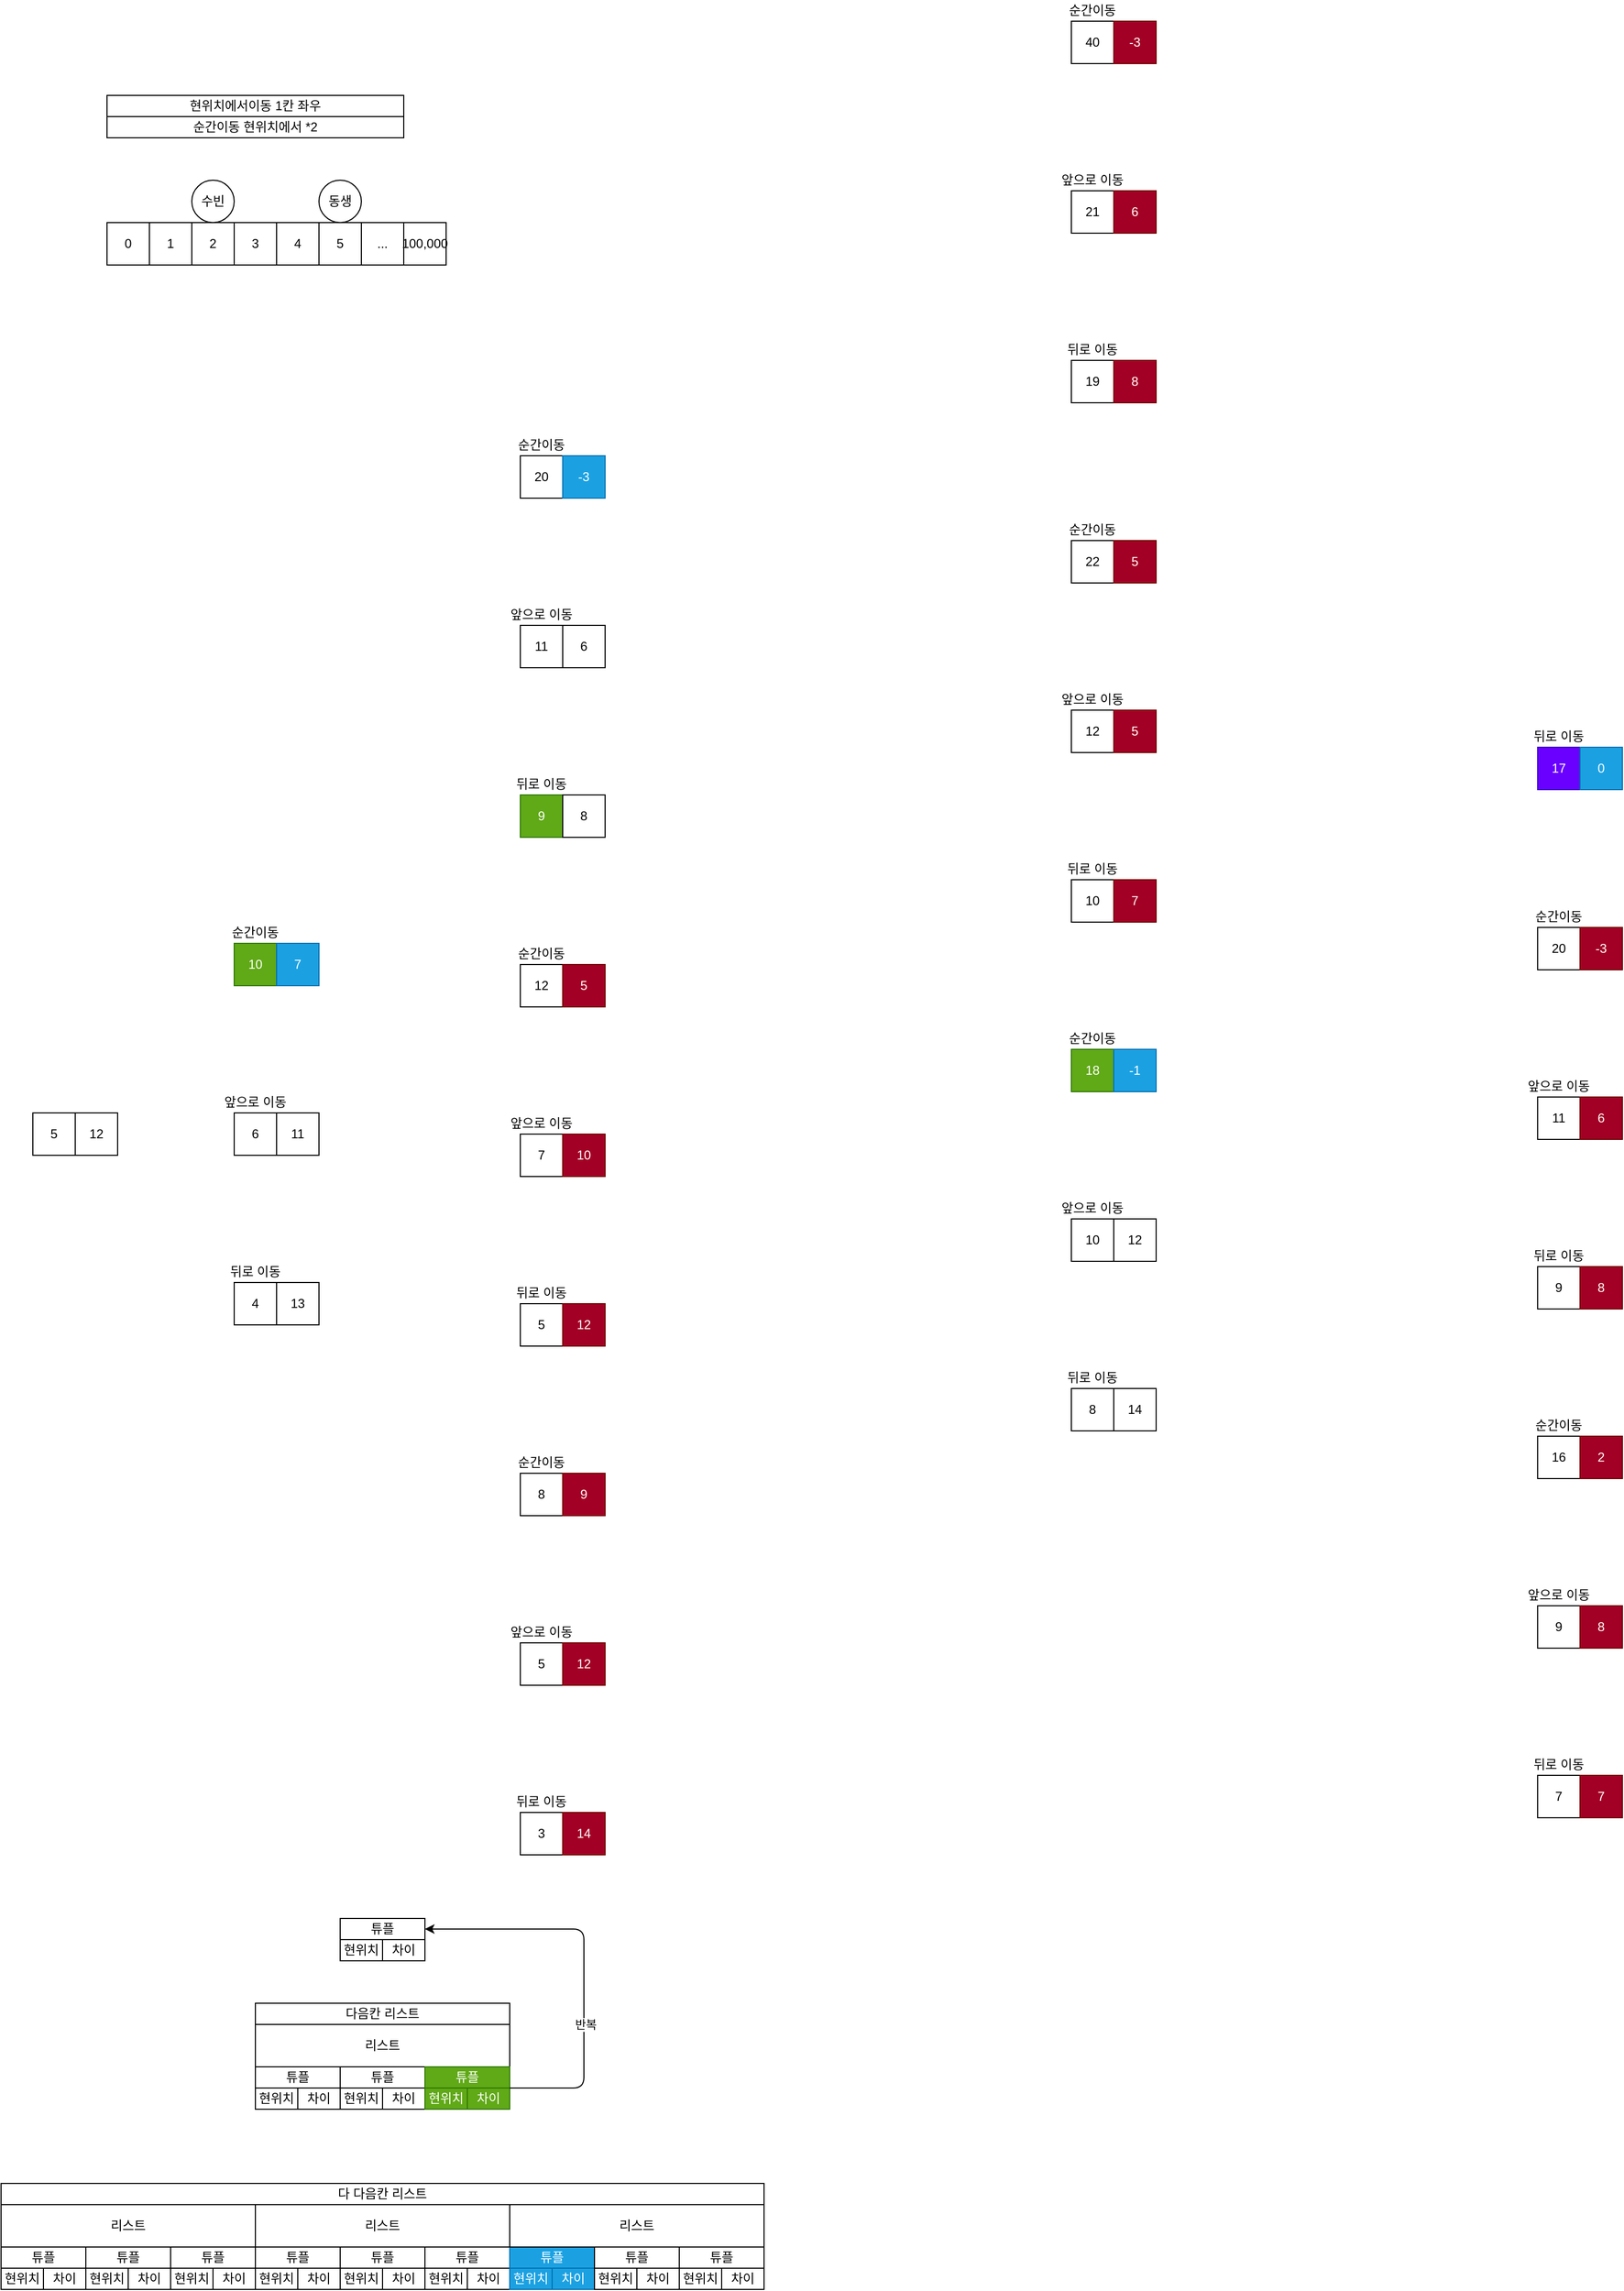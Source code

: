 <mxfile version="13.7.9" type="device"><diagram id="PMPVXjqAPpy9gAtdlGzX" name="페이지-1"><mxGraphModel dx="970" dy="2770" grid="1" gridSize="10" guides="1" tooltips="1" connect="1" arrows="1" fold="1" page="1" pageScale="1" pageWidth="10000" pageHeight="10000" math="0" shadow="0"><root><mxCell id="0"/><mxCell id="1" parent="0"/><mxCell id="m2lpTycPWcO5I2Cxex66-4" value="0" style="rounded=0;whiteSpace=wrap;html=1;" parent="1" vertex="1"><mxGeometry x="350" y="1080" width="40" height="40" as="geometry"/></mxCell><mxCell id="m2lpTycPWcO5I2Cxex66-5" value="1" style="rounded=0;whiteSpace=wrap;html=1;" parent="1" vertex="1"><mxGeometry x="390" y="1080" width="40" height="40" as="geometry"/></mxCell><mxCell id="m2lpTycPWcO5I2Cxex66-6" value="2" style="rounded=0;whiteSpace=wrap;html=1;" parent="1" vertex="1"><mxGeometry x="430" y="1080" width="40" height="40" as="geometry"/></mxCell><mxCell id="m2lpTycPWcO5I2Cxex66-7" value="3" style="rounded=0;whiteSpace=wrap;html=1;" parent="1" vertex="1"><mxGeometry x="470" y="1080" width="40" height="40" as="geometry"/></mxCell><mxCell id="m2lpTycPWcO5I2Cxex66-8" value="4" style="rounded=0;whiteSpace=wrap;html=1;" parent="1" vertex="1"><mxGeometry x="510" y="1080" width="40" height="40" as="geometry"/></mxCell><mxCell id="m2lpTycPWcO5I2Cxex66-9" value="5" style="rounded=0;whiteSpace=wrap;html=1;" parent="1" vertex="1"><mxGeometry x="550" y="1080" width="40" height="40" as="geometry"/></mxCell><mxCell id="m2lpTycPWcO5I2Cxex66-10" value="&lt;span&gt;...&lt;/span&gt;" style="rounded=0;whiteSpace=wrap;html=1;" parent="1" vertex="1"><mxGeometry x="590" y="1080" width="40" height="40" as="geometry"/></mxCell><mxCell id="m2lpTycPWcO5I2Cxex66-11" value="100,000" style="rounded=0;whiteSpace=wrap;html=1;" parent="1" vertex="1"><mxGeometry x="630" y="1080" width="40" height="40" as="geometry"/></mxCell><mxCell id="m2lpTycPWcO5I2Cxex66-2" value="수빈" style="ellipse;whiteSpace=wrap;html=1;aspect=fixed;" parent="1" vertex="1"><mxGeometry x="430" y="1040" width="40" height="40" as="geometry"/></mxCell><mxCell id="m2lpTycPWcO5I2Cxex66-12" value="현위치에서이동 1칸 좌우" style="rounded=0;whiteSpace=wrap;html=1;" parent="1" vertex="1"><mxGeometry x="350" y="960" width="280" height="20" as="geometry"/></mxCell><mxCell id="m2lpTycPWcO5I2Cxex66-13" value="순간이동 현위치에서 *2" style="rounded=0;whiteSpace=wrap;html=1;" parent="1" vertex="1"><mxGeometry x="350" y="980" width="280" height="20" as="geometry"/></mxCell><mxCell id="m2lpTycPWcO5I2Cxex66-15" value="동생" style="ellipse;whiteSpace=wrap;html=1;aspect=fixed;" parent="1" vertex="1"><mxGeometry x="550" y="1040" width="40" height="40" as="geometry"/></mxCell><mxCell id="m2lpTycPWcO5I2Cxex66-16" value="5" style="rounded=0;whiteSpace=wrap;html=1;" parent="1" vertex="1"><mxGeometry x="280" y="1920" width="40" height="40" as="geometry"/></mxCell><mxCell id="m2lpTycPWcO5I2Cxex66-17" value="6" style="rounded=0;whiteSpace=wrap;html=1;" parent="1" vertex="1"><mxGeometry x="470" y="1920" width="40" height="40" as="geometry"/></mxCell><mxCell id="m2lpTycPWcO5I2Cxex66-18" value="10" style="rounded=0;whiteSpace=wrap;html=1;fillColor=#60a917;strokeColor=#2D7600;fontColor=#ffffff;" parent="1" vertex="1"><mxGeometry x="470" y="1760" width="40" height="40" as="geometry"/></mxCell><mxCell id="m2lpTycPWcO5I2Cxex66-19" value="4" style="rounded=0;whiteSpace=wrap;html=1;" parent="1" vertex="1"><mxGeometry x="470" y="2080" width="40" height="40" as="geometry"/></mxCell><mxCell id="_Qey9oNK8BPqyy09m8ov-2" value="순간이동" style="text;html=1;strokeColor=none;fillColor=none;align=center;verticalAlign=middle;whiteSpace=wrap;rounded=0;" vertex="1" parent="1"><mxGeometry x="455" y="1740" width="70" height="20" as="geometry"/></mxCell><mxCell id="_Qey9oNK8BPqyy09m8ov-3" value="앞으로 이동" style="text;html=1;strokeColor=none;fillColor=none;align=center;verticalAlign=middle;whiteSpace=wrap;rounded=0;" vertex="1" parent="1"><mxGeometry x="450" y="1900" width="80" height="20" as="geometry"/></mxCell><mxCell id="_Qey9oNK8BPqyy09m8ov-4" value="뒤로 이동" style="text;html=1;strokeColor=none;fillColor=none;align=center;verticalAlign=middle;whiteSpace=wrap;rounded=0;" vertex="1" parent="1"><mxGeometry x="455" y="2060" width="70" height="20" as="geometry"/></mxCell><mxCell id="_Qey9oNK8BPqyy09m8ov-14" value="11" style="rounded=0;whiteSpace=wrap;html=1;" vertex="1" parent="1"><mxGeometry x="740" y="1460" width="40" height="40" as="geometry"/></mxCell><mxCell id="_Qey9oNK8BPqyy09m8ov-15" value="20" style="rounded=0;whiteSpace=wrap;html=1;" vertex="1" parent="1"><mxGeometry x="740" y="1300" width="40" height="40" as="geometry"/></mxCell><mxCell id="_Qey9oNK8BPqyy09m8ov-16" value="9" style="rounded=0;whiteSpace=wrap;html=1;fillColor=#60a917;strokeColor=#2D7600;fontColor=#ffffff;" vertex="1" parent="1"><mxGeometry x="740" y="1620" width="40" height="40" as="geometry"/></mxCell><mxCell id="_Qey9oNK8BPqyy09m8ov-17" value="순간이동" style="text;html=1;strokeColor=none;fillColor=none;align=center;verticalAlign=middle;whiteSpace=wrap;rounded=0;" vertex="1" parent="1"><mxGeometry x="725" y="1280" width="70" height="20" as="geometry"/></mxCell><mxCell id="_Qey9oNK8BPqyy09m8ov-18" value="앞으로 이동" style="text;html=1;strokeColor=none;fillColor=none;align=center;verticalAlign=middle;whiteSpace=wrap;rounded=0;" vertex="1" parent="1"><mxGeometry x="720" y="1440" width="80" height="20" as="geometry"/></mxCell><mxCell id="_Qey9oNK8BPqyy09m8ov-19" value="뒤로 이동" style="text;html=1;strokeColor=none;fillColor=none;align=center;verticalAlign=middle;whiteSpace=wrap;rounded=0;" vertex="1" parent="1"><mxGeometry x="725" y="1600" width="70" height="20" as="geometry"/></mxCell><mxCell id="_Qey9oNK8BPqyy09m8ov-26" value="7" style="rounded=0;whiteSpace=wrap;html=1;fillColor=#1ba1e2;strokeColor=#006EAF;fontColor=#ffffff;" vertex="1" parent="1"><mxGeometry x="510" y="1760" width="40" height="40" as="geometry"/></mxCell><mxCell id="_Qey9oNK8BPqyy09m8ov-27" value="11" style="rounded=0;whiteSpace=wrap;html=1;" vertex="1" parent="1"><mxGeometry x="510" y="1920" width="40" height="40" as="geometry"/></mxCell><mxCell id="_Qey9oNK8BPqyy09m8ov-28" value="13" style="rounded=0;whiteSpace=wrap;html=1;" vertex="1" parent="1"><mxGeometry x="510" y="2080" width="40" height="40" as="geometry"/></mxCell><mxCell id="_Qey9oNK8BPqyy09m8ov-29" value="-3" style="rounded=0;whiteSpace=wrap;html=1;fillColor=#1ba1e2;strokeColor=#006EAF;fontColor=#ffffff;" vertex="1" parent="1"><mxGeometry x="780" y="1300" width="40" height="40" as="geometry"/></mxCell><mxCell id="_Qey9oNK8BPqyy09m8ov-30" value="6" style="rounded=0;whiteSpace=wrap;html=1;" vertex="1" parent="1"><mxGeometry x="780" y="1460" width="40" height="40" as="geometry"/></mxCell><mxCell id="_Qey9oNK8BPqyy09m8ov-32" value="8" style="rounded=0;whiteSpace=wrap;html=1;" vertex="1" parent="1"><mxGeometry x="780" y="1620" width="40" height="40" as="geometry"/></mxCell><mxCell id="_Qey9oNK8BPqyy09m8ov-47" value="7" style="rounded=0;whiteSpace=wrap;html=1;" vertex="1" parent="1"><mxGeometry x="740" y="1940" width="40" height="40" as="geometry"/></mxCell><mxCell id="_Qey9oNK8BPqyy09m8ov-48" value="12" style="rounded=0;whiteSpace=wrap;html=1;" vertex="1" parent="1"><mxGeometry x="740" y="1780" width="40" height="40" as="geometry"/></mxCell><mxCell id="_Qey9oNK8BPqyy09m8ov-49" value="5" style="rounded=0;whiteSpace=wrap;html=1;" vertex="1" parent="1"><mxGeometry x="740" y="2100" width="40" height="40" as="geometry"/></mxCell><mxCell id="_Qey9oNK8BPqyy09m8ov-50" value="순간이동" style="text;html=1;strokeColor=none;fillColor=none;align=center;verticalAlign=middle;whiteSpace=wrap;rounded=0;" vertex="1" parent="1"><mxGeometry x="725" y="1760" width="70" height="20" as="geometry"/></mxCell><mxCell id="_Qey9oNK8BPqyy09m8ov-51" value="앞으로 이동" style="text;html=1;strokeColor=none;fillColor=none;align=center;verticalAlign=middle;whiteSpace=wrap;rounded=0;" vertex="1" parent="1"><mxGeometry x="720" y="1920" width="80" height="20" as="geometry"/></mxCell><mxCell id="_Qey9oNK8BPqyy09m8ov-52" value="뒤로 이동" style="text;html=1;strokeColor=none;fillColor=none;align=center;verticalAlign=middle;whiteSpace=wrap;rounded=0;" vertex="1" parent="1"><mxGeometry x="725" y="2080" width="70" height="20" as="geometry"/></mxCell><mxCell id="_Qey9oNK8BPqyy09m8ov-53" value="5" style="rounded=0;whiteSpace=wrap;html=1;fillColor=#a20025;strokeColor=#6F0000;fontColor=#ffffff;" vertex="1" parent="1"><mxGeometry x="780" y="1780" width="40" height="40" as="geometry"/></mxCell><mxCell id="_Qey9oNK8BPqyy09m8ov-54" value="10" style="rounded=0;whiteSpace=wrap;html=1;fillColor=#a20025;strokeColor=#6F0000;fontColor=#ffffff;" vertex="1" parent="1"><mxGeometry x="780" y="1940" width="40" height="40" as="geometry"/></mxCell><mxCell id="_Qey9oNK8BPqyy09m8ov-55" value="12" style="rounded=0;whiteSpace=wrap;html=1;fillColor=#a20025;strokeColor=#6F0000;fontColor=#ffffff;" vertex="1" parent="1"><mxGeometry x="780" y="2100" width="40" height="40" as="geometry"/></mxCell><mxCell id="_Qey9oNK8BPqyy09m8ov-56" value="5" style="rounded=0;whiteSpace=wrap;html=1;" vertex="1" parent="1"><mxGeometry x="740" y="2420" width="40" height="40" as="geometry"/></mxCell><mxCell id="_Qey9oNK8BPqyy09m8ov-57" value="8" style="rounded=0;whiteSpace=wrap;html=1;" vertex="1" parent="1"><mxGeometry x="740" y="2260" width="40" height="40" as="geometry"/></mxCell><mxCell id="_Qey9oNK8BPqyy09m8ov-58" value="3" style="rounded=0;whiteSpace=wrap;html=1;" vertex="1" parent="1"><mxGeometry x="740" y="2580" width="40" height="40" as="geometry"/></mxCell><mxCell id="_Qey9oNK8BPqyy09m8ov-59" value="순간이동" style="text;html=1;strokeColor=none;fillColor=none;align=center;verticalAlign=middle;whiteSpace=wrap;rounded=0;" vertex="1" parent="1"><mxGeometry x="725" y="2240" width="70" height="20" as="geometry"/></mxCell><mxCell id="_Qey9oNK8BPqyy09m8ov-60" value="앞으로 이동" style="text;html=1;strokeColor=none;fillColor=none;align=center;verticalAlign=middle;whiteSpace=wrap;rounded=0;" vertex="1" parent="1"><mxGeometry x="720" y="2400" width="80" height="20" as="geometry"/></mxCell><mxCell id="_Qey9oNK8BPqyy09m8ov-61" value="뒤로 이동" style="text;html=1;strokeColor=none;fillColor=none;align=center;verticalAlign=middle;whiteSpace=wrap;rounded=0;" vertex="1" parent="1"><mxGeometry x="725" y="2560" width="70" height="20" as="geometry"/></mxCell><mxCell id="_Qey9oNK8BPqyy09m8ov-62" value="9" style="rounded=0;whiteSpace=wrap;html=1;fillColor=#a20025;strokeColor=#6F0000;fontColor=#ffffff;" vertex="1" parent="1"><mxGeometry x="780" y="2260" width="40" height="40" as="geometry"/></mxCell><mxCell id="_Qey9oNK8BPqyy09m8ov-63" value="12" style="rounded=0;whiteSpace=wrap;html=1;fillColor=#a20025;strokeColor=#6F0000;fontColor=#ffffff;" vertex="1" parent="1"><mxGeometry x="780" y="2420" width="40" height="40" as="geometry"/></mxCell><mxCell id="_Qey9oNK8BPqyy09m8ov-64" value="14" style="rounded=0;whiteSpace=wrap;html=1;fillColor=#a20025;strokeColor=#6F0000;fontColor=#ffffff;" vertex="1" parent="1"><mxGeometry x="780" y="2580" width="40" height="40" as="geometry"/></mxCell><mxCell id="_Qey9oNK8BPqyy09m8ov-65" value="21" style="rounded=0;whiteSpace=wrap;html=1;" vertex="1" parent="1"><mxGeometry x="1260" y="1050" width="40" height="40" as="geometry"/></mxCell><mxCell id="_Qey9oNK8BPqyy09m8ov-66" value="40" style="rounded=0;whiteSpace=wrap;html=1;" vertex="1" parent="1"><mxGeometry x="1260" y="890" width="40" height="40" as="geometry"/></mxCell><mxCell id="_Qey9oNK8BPqyy09m8ov-67" value="19" style="rounded=0;whiteSpace=wrap;html=1;" vertex="1" parent="1"><mxGeometry x="1260" y="1210" width="40" height="40" as="geometry"/></mxCell><mxCell id="_Qey9oNK8BPqyy09m8ov-68" value="순간이동" style="text;html=1;strokeColor=none;fillColor=none;align=center;verticalAlign=middle;whiteSpace=wrap;rounded=0;" vertex="1" parent="1"><mxGeometry x="1245" y="870" width="70" height="20" as="geometry"/></mxCell><mxCell id="_Qey9oNK8BPqyy09m8ov-69" value="앞으로 이동" style="text;html=1;strokeColor=none;fillColor=none;align=center;verticalAlign=middle;whiteSpace=wrap;rounded=0;" vertex="1" parent="1"><mxGeometry x="1240" y="1030" width="80" height="20" as="geometry"/></mxCell><mxCell id="_Qey9oNK8BPqyy09m8ov-70" value="뒤로 이동" style="text;html=1;strokeColor=none;fillColor=none;align=center;verticalAlign=middle;whiteSpace=wrap;rounded=0;" vertex="1" parent="1"><mxGeometry x="1245" y="1190" width="70" height="20" as="geometry"/></mxCell><mxCell id="_Qey9oNK8BPqyy09m8ov-71" value="-3" style="rounded=0;whiteSpace=wrap;html=1;fillColor=#a20025;strokeColor=#6F0000;fontColor=#ffffff;" vertex="1" parent="1"><mxGeometry x="1300" y="890" width="40" height="40" as="geometry"/></mxCell><mxCell id="_Qey9oNK8BPqyy09m8ov-72" value="6" style="rounded=0;whiteSpace=wrap;html=1;fillColor=#a20025;strokeColor=#6F0000;fontColor=#ffffff;" vertex="1" parent="1"><mxGeometry x="1300" y="1050" width="40" height="40" as="geometry"/></mxCell><mxCell id="_Qey9oNK8BPqyy09m8ov-73" value="8" style="rounded=0;whiteSpace=wrap;html=1;fillColor=#a20025;strokeColor=#6F0000;fontColor=#ffffff;" vertex="1" parent="1"><mxGeometry x="1300" y="1210" width="40" height="40" as="geometry"/></mxCell><mxCell id="_Qey9oNK8BPqyy09m8ov-74" value="12" style="rounded=0;whiteSpace=wrap;html=1;" vertex="1" parent="1"><mxGeometry x="1260" y="1540" width="40" height="40" as="geometry"/></mxCell><mxCell id="_Qey9oNK8BPqyy09m8ov-75" value="22" style="rounded=0;whiteSpace=wrap;html=1;" vertex="1" parent="1"><mxGeometry x="1260" y="1380" width="40" height="40" as="geometry"/></mxCell><mxCell id="_Qey9oNK8BPqyy09m8ov-76" value="10" style="rounded=0;whiteSpace=wrap;html=1;" vertex="1" parent="1"><mxGeometry x="1260" y="1700" width="40" height="40" as="geometry"/></mxCell><mxCell id="_Qey9oNK8BPqyy09m8ov-77" value="순간이동" style="text;html=1;strokeColor=none;fillColor=none;align=center;verticalAlign=middle;whiteSpace=wrap;rounded=0;" vertex="1" parent="1"><mxGeometry x="1245" y="1360" width="70" height="20" as="geometry"/></mxCell><mxCell id="_Qey9oNK8BPqyy09m8ov-78" value="앞으로 이동" style="text;html=1;strokeColor=none;fillColor=none;align=center;verticalAlign=middle;whiteSpace=wrap;rounded=0;" vertex="1" parent="1"><mxGeometry x="1240" y="1520" width="80" height="20" as="geometry"/></mxCell><mxCell id="_Qey9oNK8BPqyy09m8ov-79" value="뒤로 이동" style="text;html=1;strokeColor=none;fillColor=none;align=center;verticalAlign=middle;whiteSpace=wrap;rounded=0;" vertex="1" parent="1"><mxGeometry x="1245" y="1680" width="70" height="20" as="geometry"/></mxCell><mxCell id="_Qey9oNK8BPqyy09m8ov-80" value="5" style="rounded=0;whiteSpace=wrap;html=1;fillColor=#a20025;strokeColor=#6F0000;fontColor=#ffffff;" vertex="1" parent="1"><mxGeometry x="1300" y="1380" width="40" height="40" as="geometry"/></mxCell><mxCell id="_Qey9oNK8BPqyy09m8ov-81" value="5" style="rounded=0;whiteSpace=wrap;html=1;fillColor=#a20025;strokeColor=#6F0000;fontColor=#ffffff;" vertex="1" parent="1"><mxGeometry x="1300" y="1540" width="40" height="40" as="geometry"/></mxCell><mxCell id="_Qey9oNK8BPqyy09m8ov-82" value="7" style="rounded=0;whiteSpace=wrap;html=1;fillColor=#a20025;strokeColor=#6F0000;fontColor=#ffffff;" vertex="1" parent="1"><mxGeometry x="1300" y="1700" width="40" height="40" as="geometry"/></mxCell><mxCell id="_Qey9oNK8BPqyy09m8ov-83" value="10" style="rounded=0;whiteSpace=wrap;html=1;" vertex="1" parent="1"><mxGeometry x="1260" y="2020" width="40" height="40" as="geometry"/></mxCell><mxCell id="_Qey9oNK8BPqyy09m8ov-84" value="18" style="rounded=0;whiteSpace=wrap;html=1;fillColor=#60a917;strokeColor=#2D7600;fontColor=#ffffff;" vertex="1" parent="1"><mxGeometry x="1260" y="1860" width="40" height="40" as="geometry"/></mxCell><mxCell id="_Qey9oNK8BPqyy09m8ov-85" value="8" style="rounded=0;whiteSpace=wrap;html=1;" vertex="1" parent="1"><mxGeometry x="1260" y="2180" width="40" height="40" as="geometry"/></mxCell><mxCell id="_Qey9oNK8BPqyy09m8ov-86" value="순간이동" style="text;html=1;strokeColor=none;fillColor=none;align=center;verticalAlign=middle;whiteSpace=wrap;rounded=0;" vertex="1" parent="1"><mxGeometry x="1245" y="1840" width="70" height="20" as="geometry"/></mxCell><mxCell id="_Qey9oNK8BPqyy09m8ov-87" value="앞으로 이동" style="text;html=1;strokeColor=none;fillColor=none;align=center;verticalAlign=middle;whiteSpace=wrap;rounded=0;" vertex="1" parent="1"><mxGeometry x="1240" y="2000" width="80" height="20" as="geometry"/></mxCell><mxCell id="_Qey9oNK8BPqyy09m8ov-88" value="뒤로 이동" style="text;html=1;strokeColor=none;fillColor=none;align=center;verticalAlign=middle;whiteSpace=wrap;rounded=0;" vertex="1" parent="1"><mxGeometry x="1245" y="2160" width="70" height="20" as="geometry"/></mxCell><mxCell id="_Qey9oNK8BPqyy09m8ov-89" value="-1" style="rounded=0;whiteSpace=wrap;html=1;fillColor=#1ba1e2;strokeColor=#006EAF;fontColor=#ffffff;" vertex="1" parent="1"><mxGeometry x="1300" y="1860" width="40" height="40" as="geometry"/></mxCell><mxCell id="_Qey9oNK8BPqyy09m8ov-90" value="12" style="rounded=0;whiteSpace=wrap;html=1;" vertex="1" parent="1"><mxGeometry x="1300" y="2020" width="40" height="40" as="geometry"/></mxCell><mxCell id="_Qey9oNK8BPqyy09m8ov-91" value="14" style="rounded=0;whiteSpace=wrap;html=1;" vertex="1" parent="1"><mxGeometry x="1300" y="2180" width="40" height="40" as="geometry"/></mxCell><mxCell id="_Qey9oNK8BPqyy09m8ov-94" value="17" style="rounded=0;whiteSpace=wrap;html=1;fillColor=#6a00ff;strokeColor=#3700CC;fontColor=#ffffff;" vertex="1" parent="1"><mxGeometry x="1700" y="1575" width="40" height="40" as="geometry"/></mxCell><mxCell id="_Qey9oNK8BPqyy09m8ov-97" value="뒤로 이동" style="text;html=1;strokeColor=none;fillColor=none;align=center;verticalAlign=middle;whiteSpace=wrap;rounded=0;" vertex="1" parent="1"><mxGeometry x="1685" y="1555" width="70" height="20" as="geometry"/></mxCell><mxCell id="_Qey9oNK8BPqyy09m8ov-100" value="0" style="rounded=0;whiteSpace=wrap;html=1;fillColor=#1ba1e2;strokeColor=#006EAF;fontColor=#ffffff;" vertex="1" parent="1"><mxGeometry x="1740" y="1575" width="40" height="40" as="geometry"/></mxCell><mxCell id="_Qey9oNK8BPqyy09m8ov-101" value="11" style="rounded=0;whiteSpace=wrap;html=1;" vertex="1" parent="1"><mxGeometry x="1700" y="1905" width="40" height="40" as="geometry"/></mxCell><mxCell id="_Qey9oNK8BPqyy09m8ov-102" value="20" style="rounded=0;whiteSpace=wrap;html=1;" vertex="1" parent="1"><mxGeometry x="1700" y="1745" width="40" height="40" as="geometry"/></mxCell><mxCell id="_Qey9oNK8BPqyy09m8ov-103" value="9" style="rounded=0;whiteSpace=wrap;html=1;" vertex="1" parent="1"><mxGeometry x="1700" y="2065" width="40" height="40" as="geometry"/></mxCell><mxCell id="_Qey9oNK8BPqyy09m8ov-104" value="순간이동" style="text;html=1;strokeColor=none;fillColor=none;align=center;verticalAlign=middle;whiteSpace=wrap;rounded=0;" vertex="1" parent="1"><mxGeometry x="1685" y="1725" width="70" height="20" as="geometry"/></mxCell><mxCell id="_Qey9oNK8BPqyy09m8ov-105" value="앞으로 이동" style="text;html=1;strokeColor=none;fillColor=none;align=center;verticalAlign=middle;whiteSpace=wrap;rounded=0;" vertex="1" parent="1"><mxGeometry x="1680" y="1885" width="80" height="20" as="geometry"/></mxCell><mxCell id="_Qey9oNK8BPqyy09m8ov-106" value="뒤로 이동" style="text;html=1;strokeColor=none;fillColor=none;align=center;verticalAlign=middle;whiteSpace=wrap;rounded=0;" vertex="1" parent="1"><mxGeometry x="1685" y="2045" width="70" height="20" as="geometry"/></mxCell><mxCell id="_Qey9oNK8BPqyy09m8ov-107" value="-3" style="rounded=0;whiteSpace=wrap;html=1;fillColor=#a20025;strokeColor=#6F0000;fontColor=#ffffff;" vertex="1" parent="1"><mxGeometry x="1740" y="1745" width="40" height="40" as="geometry"/></mxCell><mxCell id="_Qey9oNK8BPqyy09m8ov-108" value="6" style="rounded=0;whiteSpace=wrap;html=1;fillColor=#a20025;strokeColor=#6F0000;fontColor=#ffffff;" vertex="1" parent="1"><mxGeometry x="1740" y="1905" width="40" height="40" as="geometry"/></mxCell><mxCell id="_Qey9oNK8BPqyy09m8ov-109" value="8" style="rounded=0;whiteSpace=wrap;html=1;fillColor=#a20025;strokeColor=#6F0000;fontColor=#ffffff;" vertex="1" parent="1"><mxGeometry x="1740" y="2065" width="40" height="40" as="geometry"/></mxCell><mxCell id="_Qey9oNK8BPqyy09m8ov-110" value="9" style="rounded=0;whiteSpace=wrap;html=1;" vertex="1" parent="1"><mxGeometry x="1700" y="2385" width="40" height="40" as="geometry"/></mxCell><mxCell id="_Qey9oNK8BPqyy09m8ov-111" value="16" style="rounded=0;whiteSpace=wrap;html=1;" vertex="1" parent="1"><mxGeometry x="1700" y="2225" width="40" height="40" as="geometry"/></mxCell><mxCell id="_Qey9oNK8BPqyy09m8ov-112" value="7" style="rounded=0;whiteSpace=wrap;html=1;" vertex="1" parent="1"><mxGeometry x="1700" y="2545" width="40" height="40" as="geometry"/></mxCell><mxCell id="_Qey9oNK8BPqyy09m8ov-113" value="순간이동" style="text;html=1;strokeColor=none;fillColor=none;align=center;verticalAlign=middle;whiteSpace=wrap;rounded=0;" vertex="1" parent="1"><mxGeometry x="1685" y="2205" width="70" height="20" as="geometry"/></mxCell><mxCell id="_Qey9oNK8BPqyy09m8ov-114" value="앞으로 이동" style="text;html=1;strokeColor=none;fillColor=none;align=center;verticalAlign=middle;whiteSpace=wrap;rounded=0;" vertex="1" parent="1"><mxGeometry x="1680" y="2365" width="80" height="20" as="geometry"/></mxCell><mxCell id="_Qey9oNK8BPqyy09m8ov-115" value="뒤로 이동" style="text;html=1;strokeColor=none;fillColor=none;align=center;verticalAlign=middle;whiteSpace=wrap;rounded=0;" vertex="1" parent="1"><mxGeometry x="1685" y="2525" width="70" height="20" as="geometry"/></mxCell><mxCell id="_Qey9oNK8BPqyy09m8ov-116" value="2" style="rounded=0;whiteSpace=wrap;html=1;fillColor=#a20025;strokeColor=#6F0000;fontColor=#ffffff;" vertex="1" parent="1"><mxGeometry x="1740" y="2225" width="40" height="40" as="geometry"/></mxCell><mxCell id="_Qey9oNK8BPqyy09m8ov-117" value="8" style="rounded=0;whiteSpace=wrap;html=1;fillColor=#a20025;strokeColor=#6F0000;fontColor=#ffffff;" vertex="1" parent="1"><mxGeometry x="1740" y="2385" width="40" height="40" as="geometry"/></mxCell><mxCell id="_Qey9oNK8BPqyy09m8ov-118" value="7" style="rounded=0;whiteSpace=wrap;html=1;fillColor=#a20025;strokeColor=#6F0000;fontColor=#ffffff;" vertex="1" parent="1"><mxGeometry x="1740" y="2545" width="40" height="40" as="geometry"/></mxCell><mxCell id="_Qey9oNK8BPqyy09m8ov-119" value="리스트" style="rounded=0;whiteSpace=wrap;html=1;" vertex="1" parent="1"><mxGeometry x="490" y="2780" width="240" height="40" as="geometry"/></mxCell><mxCell id="_Qey9oNK8BPqyy09m8ov-120" value="튜플" style="rounded=0;whiteSpace=wrap;html=1;" vertex="1" parent="1"><mxGeometry x="490" y="2820" width="80" height="20" as="geometry"/></mxCell><mxCell id="_Qey9oNK8BPqyy09m8ov-121" value="현위치" style="rounded=0;whiteSpace=wrap;html=1;" vertex="1" parent="1"><mxGeometry x="490" y="2840" width="40" height="20" as="geometry"/></mxCell><mxCell id="_Qey9oNK8BPqyy09m8ov-122" value="차이" style="rounded=0;whiteSpace=wrap;html=1;" vertex="1" parent="1"><mxGeometry x="530" y="2840" width="40" height="20" as="geometry"/></mxCell><mxCell id="_Qey9oNK8BPqyy09m8ov-123" value="12" style="rounded=0;whiteSpace=wrap;html=1;" vertex="1" parent="1"><mxGeometry x="320" y="1920" width="40" height="40" as="geometry"/></mxCell><mxCell id="_Qey9oNK8BPqyy09m8ov-124" value="튜플" style="rounded=0;whiteSpace=wrap;html=1;" vertex="1" parent="1"><mxGeometry x="570" y="2820" width="80" height="20" as="geometry"/></mxCell><mxCell id="_Qey9oNK8BPqyy09m8ov-125" value="현위치" style="rounded=0;whiteSpace=wrap;html=1;" vertex="1" parent="1"><mxGeometry x="570" y="2840" width="40" height="20" as="geometry"/></mxCell><mxCell id="_Qey9oNK8BPqyy09m8ov-126" value="차이" style="rounded=0;whiteSpace=wrap;html=1;" vertex="1" parent="1"><mxGeometry x="610" y="2840" width="40" height="20" as="geometry"/></mxCell><mxCell id="_Qey9oNK8BPqyy09m8ov-127" value="튜플" style="rounded=0;whiteSpace=wrap;html=1;fillColor=#60a917;strokeColor=#2D7600;fontColor=#ffffff;" vertex="1" parent="1"><mxGeometry x="650" y="2820" width="80" height="20" as="geometry"/></mxCell><mxCell id="_Qey9oNK8BPqyy09m8ov-128" value="현위치" style="rounded=0;whiteSpace=wrap;html=1;fillColor=#60a917;strokeColor=#2D7600;fontColor=#ffffff;" vertex="1" parent="1"><mxGeometry x="650" y="2840" width="40" height="20" as="geometry"/></mxCell><mxCell id="_Qey9oNK8BPqyy09m8ov-129" value="차이" style="rounded=0;whiteSpace=wrap;html=1;fillColor=#60a917;strokeColor=#2D7600;fontColor=#ffffff;" vertex="1" parent="1"><mxGeometry x="690" y="2840" width="40" height="20" as="geometry"/></mxCell><mxCell id="_Qey9oNK8BPqyy09m8ov-130" value="다음칸 리스트" style="rounded=0;whiteSpace=wrap;html=1;" vertex="1" parent="1"><mxGeometry x="490" y="2760" width="240" height="20" as="geometry"/></mxCell><mxCell id="_Qey9oNK8BPqyy09m8ov-131" value="리스트" style="rounded=0;whiteSpace=wrap;html=1;" vertex="1" parent="1"><mxGeometry x="250" y="2950" width="240" height="40" as="geometry"/></mxCell><mxCell id="_Qey9oNK8BPqyy09m8ov-132" value="튜플" style="rounded=0;whiteSpace=wrap;html=1;" vertex="1" parent="1"><mxGeometry x="250" y="2990" width="80" height="20" as="geometry"/></mxCell><mxCell id="_Qey9oNK8BPqyy09m8ov-133" value="현위치" style="rounded=0;whiteSpace=wrap;html=1;" vertex="1" parent="1"><mxGeometry x="250" y="3010" width="40" height="20" as="geometry"/></mxCell><mxCell id="_Qey9oNK8BPqyy09m8ov-134" value="차이" style="rounded=0;whiteSpace=wrap;html=1;" vertex="1" parent="1"><mxGeometry x="290" y="3010" width="40" height="20" as="geometry"/></mxCell><mxCell id="_Qey9oNK8BPqyy09m8ov-135" value="튜플" style="rounded=0;whiteSpace=wrap;html=1;" vertex="1" parent="1"><mxGeometry x="330" y="2990" width="80" height="20" as="geometry"/></mxCell><mxCell id="_Qey9oNK8BPqyy09m8ov-136" value="현위치" style="rounded=0;whiteSpace=wrap;html=1;" vertex="1" parent="1"><mxGeometry x="330" y="3010" width="40" height="20" as="geometry"/></mxCell><mxCell id="_Qey9oNK8BPqyy09m8ov-137" value="차이" style="rounded=0;whiteSpace=wrap;html=1;" vertex="1" parent="1"><mxGeometry x="370" y="3010" width="40" height="20" as="geometry"/></mxCell><mxCell id="_Qey9oNK8BPqyy09m8ov-138" value="튜플" style="rounded=0;whiteSpace=wrap;html=1;" vertex="1" parent="1"><mxGeometry x="410" y="2990" width="80" height="20" as="geometry"/></mxCell><mxCell id="_Qey9oNK8BPqyy09m8ov-139" value="현위치" style="rounded=0;whiteSpace=wrap;html=1;" vertex="1" parent="1"><mxGeometry x="410" y="3010" width="40" height="20" as="geometry"/></mxCell><mxCell id="_Qey9oNK8BPqyy09m8ov-140" value="차이" style="rounded=0;whiteSpace=wrap;html=1;" vertex="1" parent="1"><mxGeometry x="450" y="3010" width="40" height="20" as="geometry"/></mxCell><mxCell id="_Qey9oNK8BPqyy09m8ov-141" value="다 다음칸 리스트" style="rounded=0;whiteSpace=wrap;html=1;" vertex="1" parent="1"><mxGeometry x="250" y="2930" width="720" height="20" as="geometry"/></mxCell><mxCell id="_Qey9oNK8BPqyy09m8ov-142" value="튜플" style="rounded=0;whiteSpace=wrap;html=1;" vertex="1" parent="1"><mxGeometry x="490" y="2990" width="80" height="20" as="geometry"/></mxCell><mxCell id="_Qey9oNK8BPqyy09m8ov-143" value="현위치" style="rounded=0;whiteSpace=wrap;html=1;" vertex="1" parent="1"><mxGeometry x="490" y="3010" width="40" height="20" as="geometry"/></mxCell><mxCell id="_Qey9oNK8BPqyy09m8ov-144" value="차이" style="rounded=0;whiteSpace=wrap;html=1;" vertex="1" parent="1"><mxGeometry x="530" y="3010" width="40" height="20" as="geometry"/></mxCell><mxCell id="_Qey9oNK8BPqyy09m8ov-145" value="튜플" style="rounded=0;whiteSpace=wrap;html=1;" vertex="1" parent="1"><mxGeometry x="570" y="2990" width="80" height="20" as="geometry"/></mxCell><mxCell id="_Qey9oNK8BPqyy09m8ov-146" value="현위치" style="rounded=0;whiteSpace=wrap;html=1;" vertex="1" parent="1"><mxGeometry x="570" y="3010" width="40" height="20" as="geometry"/></mxCell><mxCell id="_Qey9oNK8BPqyy09m8ov-147" value="차이" style="rounded=0;whiteSpace=wrap;html=1;" vertex="1" parent="1"><mxGeometry x="610" y="3010" width="40" height="20" as="geometry"/></mxCell><mxCell id="_Qey9oNK8BPqyy09m8ov-148" value="튜플" style="rounded=0;whiteSpace=wrap;html=1;" vertex="1" parent="1"><mxGeometry x="650" y="2990" width="80" height="20" as="geometry"/></mxCell><mxCell id="_Qey9oNK8BPqyy09m8ov-149" value="현위치" style="rounded=0;whiteSpace=wrap;html=1;" vertex="1" parent="1"><mxGeometry x="650" y="3010" width="40" height="20" as="geometry"/></mxCell><mxCell id="_Qey9oNK8BPqyy09m8ov-150" value="차이" style="rounded=0;whiteSpace=wrap;html=1;" vertex="1" parent="1"><mxGeometry x="690" y="3010" width="40" height="20" as="geometry"/></mxCell><mxCell id="_Qey9oNK8BPqyy09m8ov-152" value="튜플" style="rounded=0;whiteSpace=wrap;html=1;fillColor=#1ba1e2;strokeColor=#006EAF;fontColor=#ffffff;" vertex="1" parent="1"><mxGeometry x="730" y="2990" width="80" height="20" as="geometry"/></mxCell><mxCell id="_Qey9oNK8BPqyy09m8ov-153" value="현위치" style="rounded=0;whiteSpace=wrap;html=1;fillColor=#1ba1e2;strokeColor=#006EAF;fontColor=#ffffff;" vertex="1" parent="1"><mxGeometry x="730" y="3010" width="40" height="20" as="geometry"/></mxCell><mxCell id="_Qey9oNK8BPqyy09m8ov-154" value="차이" style="rounded=0;whiteSpace=wrap;html=1;fillColor=#1ba1e2;strokeColor=#006EAF;fontColor=#ffffff;" vertex="1" parent="1"><mxGeometry x="770" y="3010" width="40" height="20" as="geometry"/></mxCell><mxCell id="_Qey9oNK8BPqyy09m8ov-155" value="튜플" style="rounded=0;whiteSpace=wrap;html=1;" vertex="1" parent="1"><mxGeometry x="810" y="2990" width="80" height="20" as="geometry"/></mxCell><mxCell id="_Qey9oNK8BPqyy09m8ov-156" value="현위치" style="rounded=0;whiteSpace=wrap;html=1;" vertex="1" parent="1"><mxGeometry x="810" y="3010" width="40" height="20" as="geometry"/></mxCell><mxCell id="_Qey9oNK8BPqyy09m8ov-157" value="차이" style="rounded=0;whiteSpace=wrap;html=1;" vertex="1" parent="1"><mxGeometry x="850" y="3010" width="40" height="20" as="geometry"/></mxCell><mxCell id="_Qey9oNK8BPqyy09m8ov-158" value="튜플" style="rounded=0;whiteSpace=wrap;html=1;" vertex="1" parent="1"><mxGeometry x="890" y="2990" width="80" height="20" as="geometry"/></mxCell><mxCell id="_Qey9oNK8BPqyy09m8ov-159" value="현위치" style="rounded=0;whiteSpace=wrap;html=1;" vertex="1" parent="1"><mxGeometry x="890" y="3010" width="40" height="20" as="geometry"/></mxCell><mxCell id="_Qey9oNK8BPqyy09m8ov-160" value="차이" style="rounded=0;whiteSpace=wrap;html=1;" vertex="1" parent="1"><mxGeometry x="930" y="3010" width="40" height="20" as="geometry"/></mxCell><mxCell id="_Qey9oNK8BPqyy09m8ov-162" value="리스트" style="rounded=0;whiteSpace=wrap;html=1;" vertex="1" parent="1"><mxGeometry x="490" y="2950" width="240" height="40" as="geometry"/></mxCell><mxCell id="_Qey9oNK8BPqyy09m8ov-163" value="리스트" style="rounded=0;whiteSpace=wrap;html=1;" vertex="1" parent="1"><mxGeometry x="730" y="2950" width="240" height="40" as="geometry"/></mxCell><mxCell id="_Qey9oNK8BPqyy09m8ov-164" value="튜플" style="rounded=0;whiteSpace=wrap;html=1;" vertex="1" parent="1"><mxGeometry x="570" y="2680" width="80" height="20" as="geometry"/></mxCell><mxCell id="_Qey9oNK8BPqyy09m8ov-165" value="현위치" style="rounded=0;whiteSpace=wrap;html=1;" vertex="1" parent="1"><mxGeometry x="570" y="2700" width="40" height="20" as="geometry"/></mxCell><mxCell id="_Qey9oNK8BPqyy09m8ov-166" value="차이" style="rounded=0;whiteSpace=wrap;html=1;" vertex="1" parent="1"><mxGeometry x="610" y="2700" width="40" height="20" as="geometry"/></mxCell><mxCell id="_Qey9oNK8BPqyy09m8ov-167" value="&amp;nbsp;반복" style="endArrow=classic;html=1;entryX=1;entryY=0.5;entryDx=0;entryDy=0;exitX=1;exitY=0;exitDx=0;exitDy=0;" edge="1" parent="1" source="_Qey9oNK8BPqyy09m8ov-129" target="_Qey9oNK8BPqyy09m8ov-164"><mxGeometry x="-0.297" width="50" height="50" relative="1" as="geometry"><mxPoint x="670" y="2870" as="sourcePoint"/><mxPoint x="720" y="2820" as="targetPoint"/><Array as="points"><mxPoint x="800" y="2840"/><mxPoint x="800" y="2690"/></Array><mxPoint as="offset"/></mxGeometry></mxCell></root></mxGraphModel></diagram></mxfile>